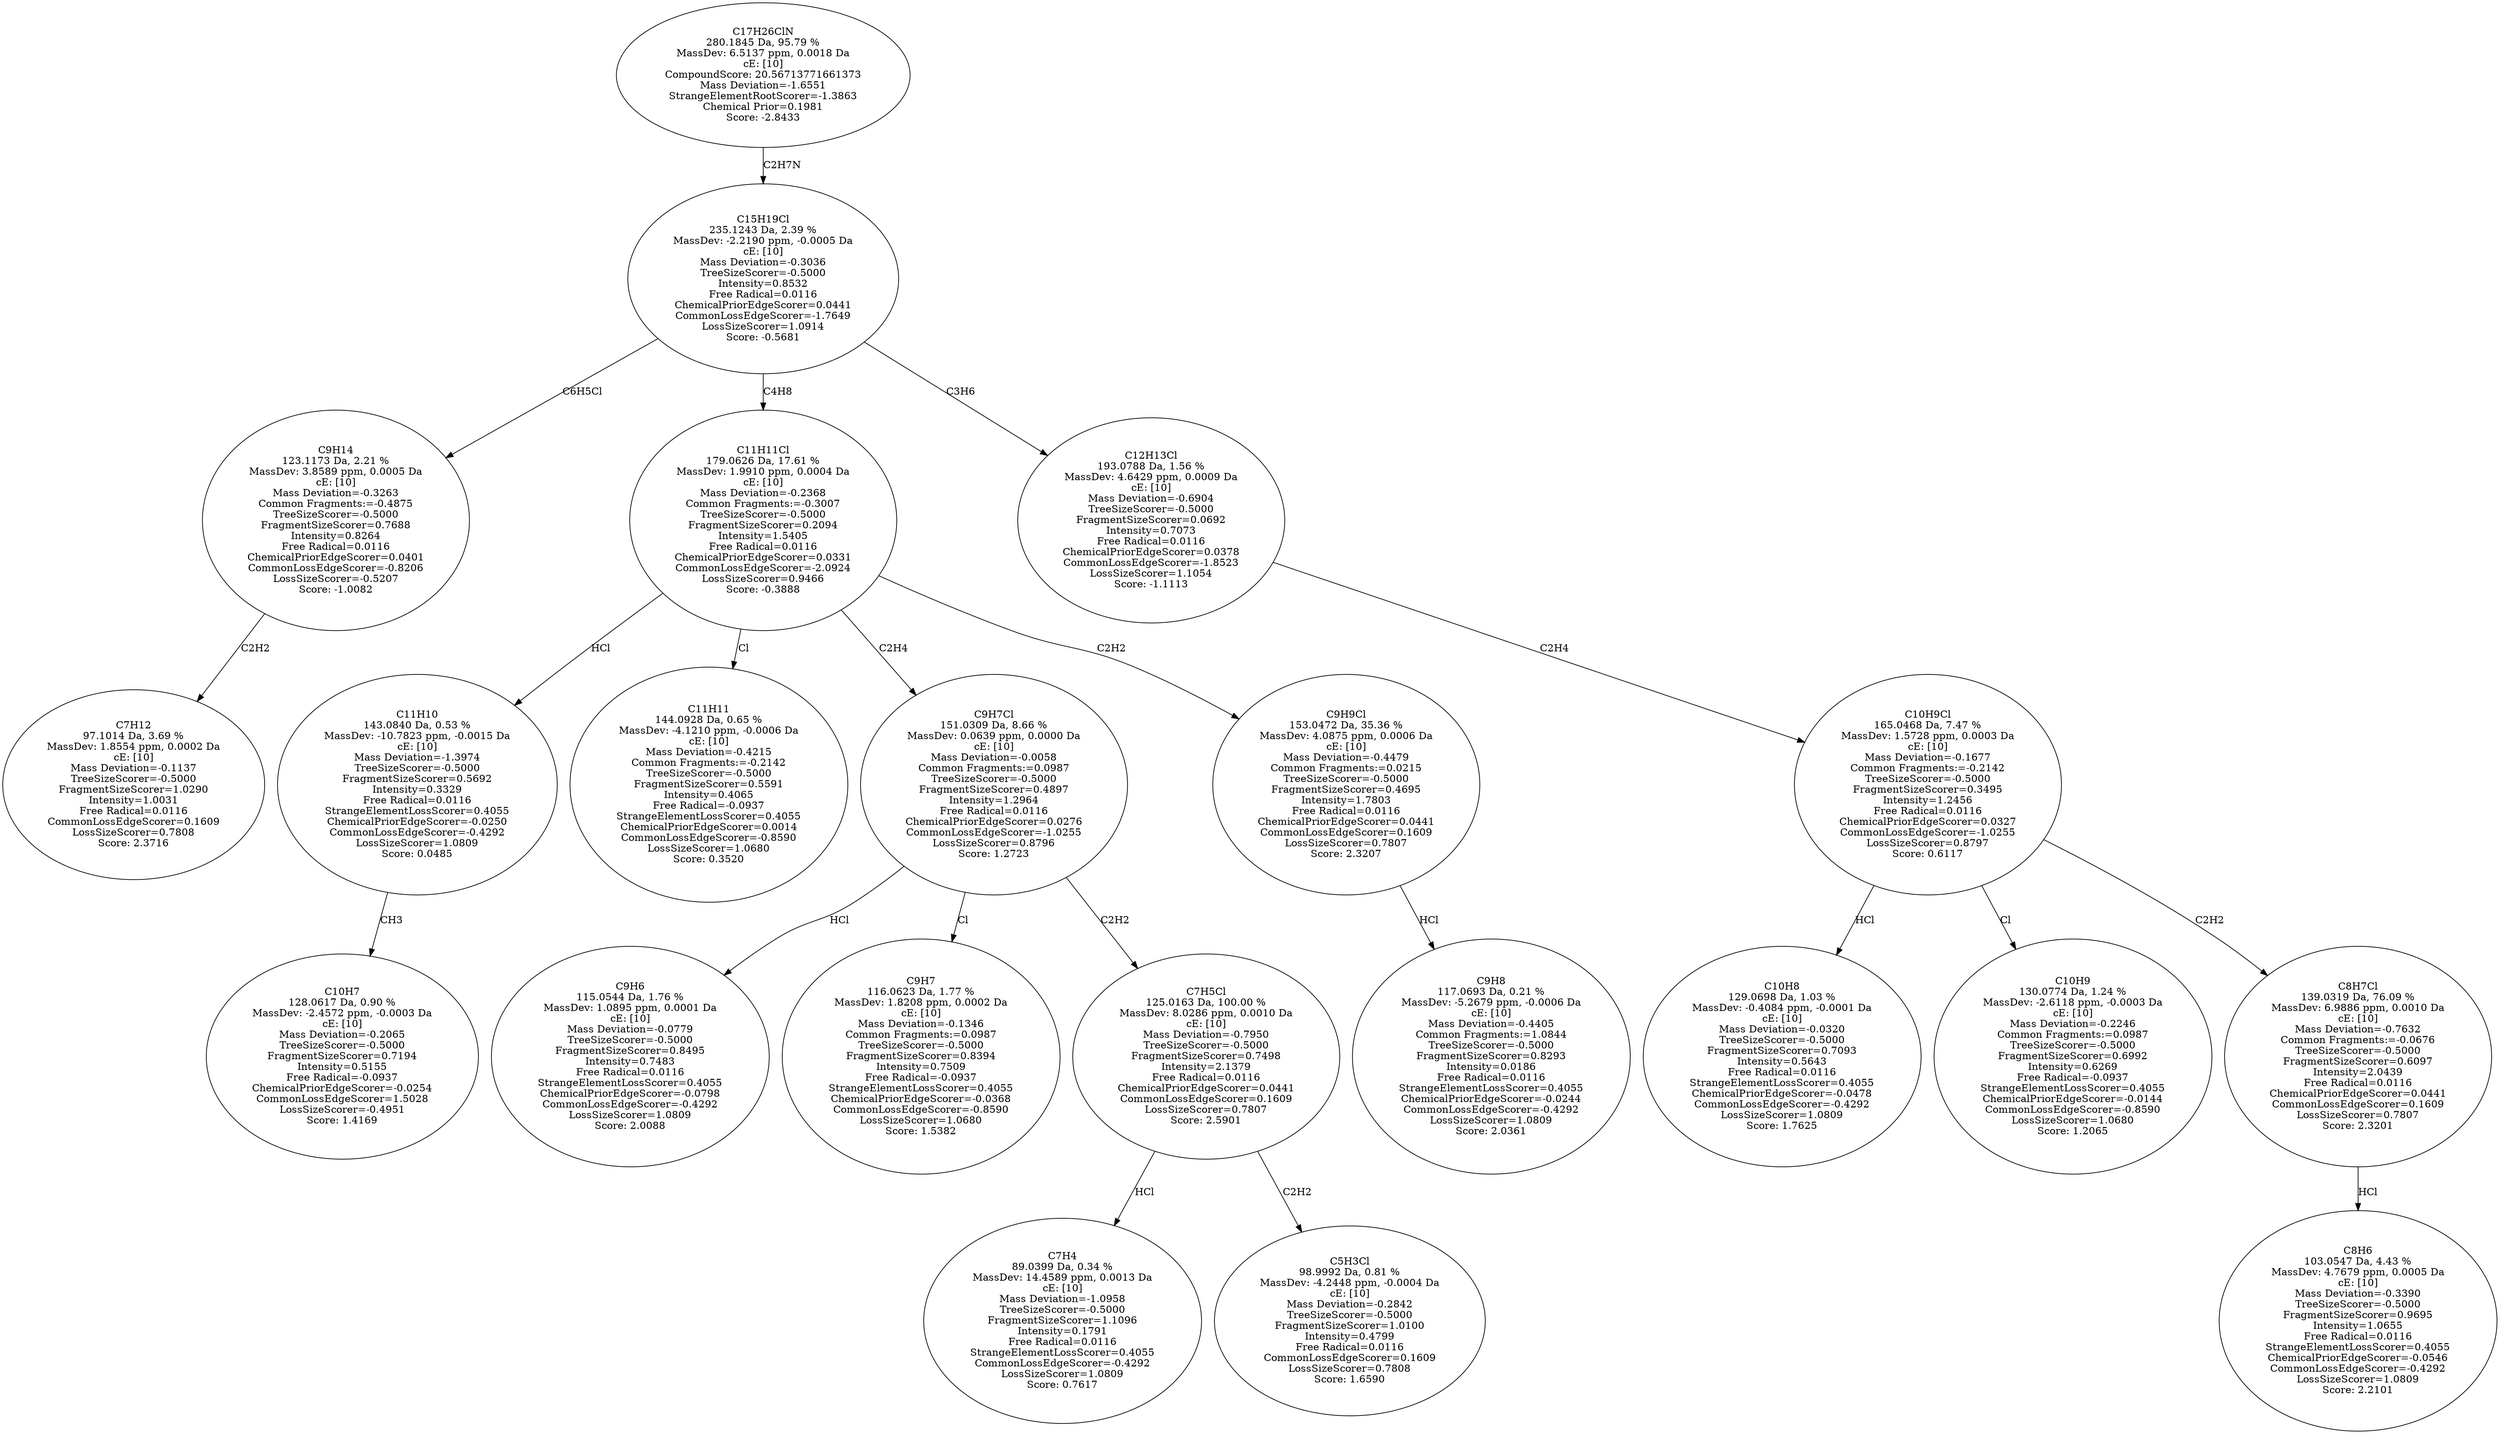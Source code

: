 strict digraph {
v1 [label="C7H12\n97.1014 Da, 3.69 %\nMassDev: 1.8554 ppm, 0.0002 Da\ncE: [10]\nMass Deviation=-0.1137\nTreeSizeScorer=-0.5000\nFragmentSizeScorer=1.0290\nIntensity=1.0031\nFree Radical=0.0116\nCommonLossEdgeScorer=0.1609\nLossSizeScorer=0.7808\nScore: 2.3716"];
v2 [label="C9H14\n123.1173 Da, 2.21 %\nMassDev: 3.8589 ppm, 0.0005 Da\ncE: [10]\nMass Deviation=-0.3263\nCommon Fragments:=-0.4875\nTreeSizeScorer=-0.5000\nFragmentSizeScorer=0.7688\nIntensity=0.8264\nFree Radical=0.0116\nChemicalPriorEdgeScorer=0.0401\nCommonLossEdgeScorer=-0.8206\nLossSizeScorer=-0.5207\nScore: -1.0082"];
v3 [label="C10H7\n128.0617 Da, 0.90 %\nMassDev: -2.4572 ppm, -0.0003 Da\ncE: [10]\nMass Deviation=-0.2065\nTreeSizeScorer=-0.5000\nFragmentSizeScorer=0.7194\nIntensity=0.5155\nFree Radical=-0.0937\nChemicalPriorEdgeScorer=-0.0254\nCommonLossEdgeScorer=1.5028\nLossSizeScorer=-0.4951\nScore: 1.4169"];
v4 [label="C11H10\n143.0840 Da, 0.53 %\nMassDev: -10.7823 ppm, -0.0015 Da\ncE: [10]\nMass Deviation=-1.3974\nTreeSizeScorer=-0.5000\nFragmentSizeScorer=0.5692\nIntensity=0.3329\nFree Radical=0.0116\nStrangeElementLossScorer=0.4055\nChemicalPriorEdgeScorer=-0.0250\nCommonLossEdgeScorer=-0.4292\nLossSizeScorer=1.0809\nScore: 0.0485"];
v5 [label="C11H11\n144.0928 Da, 0.65 %\nMassDev: -4.1210 ppm, -0.0006 Da\ncE: [10]\nMass Deviation=-0.4215\nCommon Fragments:=-0.2142\nTreeSizeScorer=-0.5000\nFragmentSizeScorer=0.5591\nIntensity=0.4065\nFree Radical=-0.0937\nStrangeElementLossScorer=0.4055\nChemicalPriorEdgeScorer=0.0014\nCommonLossEdgeScorer=-0.8590\nLossSizeScorer=1.0680\nScore: 0.3520"];
v6 [label="C9H6\n115.0544 Da, 1.76 %\nMassDev: 1.0895 ppm, 0.0001 Da\ncE: [10]\nMass Deviation=-0.0779\nTreeSizeScorer=-0.5000\nFragmentSizeScorer=0.8495\nIntensity=0.7483\nFree Radical=0.0116\nStrangeElementLossScorer=0.4055\nChemicalPriorEdgeScorer=-0.0798\nCommonLossEdgeScorer=-0.4292\nLossSizeScorer=1.0809\nScore: 2.0088"];
v7 [label="C9H7\n116.0623 Da, 1.77 %\nMassDev: 1.8208 ppm, 0.0002 Da\ncE: [10]\nMass Deviation=-0.1346\nCommon Fragments:=0.0987\nTreeSizeScorer=-0.5000\nFragmentSizeScorer=0.8394\nIntensity=0.7509\nFree Radical=-0.0937\nStrangeElementLossScorer=0.4055\nChemicalPriorEdgeScorer=-0.0368\nCommonLossEdgeScorer=-0.8590\nLossSizeScorer=1.0680\nScore: 1.5382"];
v8 [label="C7H4\n89.0399 Da, 0.34 %\nMassDev: 14.4589 ppm, 0.0013 Da\ncE: [10]\nMass Deviation=-1.0958\nTreeSizeScorer=-0.5000\nFragmentSizeScorer=1.1096\nIntensity=0.1791\nFree Radical=0.0116\nStrangeElementLossScorer=0.4055\nCommonLossEdgeScorer=-0.4292\nLossSizeScorer=1.0809\nScore: 0.7617"];
v9 [label="C5H3Cl\n98.9992 Da, 0.81 %\nMassDev: -4.2448 ppm, -0.0004 Da\ncE: [10]\nMass Deviation=-0.2842\nTreeSizeScorer=-0.5000\nFragmentSizeScorer=1.0100\nIntensity=0.4799\nFree Radical=0.0116\nCommonLossEdgeScorer=0.1609\nLossSizeScorer=0.7808\nScore: 1.6590"];
v10 [label="C7H5Cl\n125.0163 Da, 100.00 %\nMassDev: 8.0286 ppm, 0.0010 Da\ncE: [10]\nMass Deviation=-0.7950\nTreeSizeScorer=-0.5000\nFragmentSizeScorer=0.7498\nIntensity=2.1379\nFree Radical=0.0116\nChemicalPriorEdgeScorer=0.0441\nCommonLossEdgeScorer=0.1609\nLossSizeScorer=0.7807\nScore: 2.5901"];
v11 [label="C9H7Cl\n151.0309 Da, 8.66 %\nMassDev: 0.0639 ppm, 0.0000 Da\ncE: [10]\nMass Deviation=-0.0058\nCommon Fragments:=0.0987\nTreeSizeScorer=-0.5000\nFragmentSizeScorer=0.4897\nIntensity=1.2964\nFree Radical=0.0116\nChemicalPriorEdgeScorer=0.0276\nCommonLossEdgeScorer=-1.0255\nLossSizeScorer=0.8796\nScore: 1.2723"];
v12 [label="C9H8\n117.0693 Da, 0.21 %\nMassDev: -5.2679 ppm, -0.0006 Da\ncE: [10]\nMass Deviation=-0.4405\nCommon Fragments:=1.0844\nTreeSizeScorer=-0.5000\nFragmentSizeScorer=0.8293\nIntensity=0.0186\nFree Radical=0.0116\nStrangeElementLossScorer=0.4055\nChemicalPriorEdgeScorer=-0.0244\nCommonLossEdgeScorer=-0.4292\nLossSizeScorer=1.0809\nScore: 2.0361"];
v13 [label="C9H9Cl\n153.0472 Da, 35.36 %\nMassDev: 4.0875 ppm, 0.0006 Da\ncE: [10]\nMass Deviation=-0.4479\nCommon Fragments:=0.0215\nTreeSizeScorer=-0.5000\nFragmentSizeScorer=0.4695\nIntensity=1.7803\nFree Radical=0.0116\nChemicalPriorEdgeScorer=0.0441\nCommonLossEdgeScorer=0.1609\nLossSizeScorer=0.7807\nScore: 2.3207"];
v14 [label="C11H11Cl\n179.0626 Da, 17.61 %\nMassDev: 1.9910 ppm, 0.0004 Da\ncE: [10]\nMass Deviation=-0.2368\nCommon Fragments:=-0.3007\nTreeSizeScorer=-0.5000\nFragmentSizeScorer=0.2094\nIntensity=1.5405\nFree Radical=0.0116\nChemicalPriorEdgeScorer=0.0331\nCommonLossEdgeScorer=-2.0924\nLossSizeScorer=0.9466\nScore: -0.3888"];
v15 [label="C10H8\n129.0698 Da, 1.03 %\nMassDev: -0.4084 ppm, -0.0001 Da\ncE: [10]\nMass Deviation=-0.0320\nTreeSizeScorer=-0.5000\nFragmentSizeScorer=0.7093\nIntensity=0.5643\nFree Radical=0.0116\nStrangeElementLossScorer=0.4055\nChemicalPriorEdgeScorer=-0.0478\nCommonLossEdgeScorer=-0.4292\nLossSizeScorer=1.0809\nScore: 1.7625"];
v16 [label="C10H9\n130.0774 Da, 1.24 %\nMassDev: -2.6118 ppm, -0.0003 Da\ncE: [10]\nMass Deviation=-0.2246\nCommon Fragments:=0.0987\nTreeSizeScorer=-0.5000\nFragmentSizeScorer=0.6992\nIntensity=0.6269\nFree Radical=-0.0937\nStrangeElementLossScorer=0.4055\nChemicalPriorEdgeScorer=-0.0144\nCommonLossEdgeScorer=-0.8590\nLossSizeScorer=1.0680\nScore: 1.2065"];
v17 [label="C8H6\n103.0547 Da, 4.43 %\nMassDev: 4.7679 ppm, 0.0005 Da\ncE: [10]\nMass Deviation=-0.3390\nTreeSizeScorer=-0.5000\nFragmentSizeScorer=0.9695\nIntensity=1.0655\nFree Radical=0.0116\nStrangeElementLossScorer=0.4055\nChemicalPriorEdgeScorer=-0.0546\nCommonLossEdgeScorer=-0.4292\nLossSizeScorer=1.0809\nScore: 2.2101"];
v18 [label="C8H7Cl\n139.0319 Da, 76.09 %\nMassDev: 6.9886 ppm, 0.0010 Da\ncE: [10]\nMass Deviation=-0.7632\nCommon Fragments:=-0.0676\nTreeSizeScorer=-0.5000\nFragmentSizeScorer=0.6097\nIntensity=2.0439\nFree Radical=0.0116\nChemicalPriorEdgeScorer=0.0441\nCommonLossEdgeScorer=0.1609\nLossSizeScorer=0.7807\nScore: 2.3201"];
v19 [label="C10H9Cl\n165.0468 Da, 7.47 %\nMassDev: 1.5728 ppm, 0.0003 Da\ncE: [10]\nMass Deviation=-0.1677\nCommon Fragments:=-0.2142\nTreeSizeScorer=-0.5000\nFragmentSizeScorer=0.3495\nIntensity=1.2456\nFree Radical=0.0116\nChemicalPriorEdgeScorer=0.0327\nCommonLossEdgeScorer=-1.0255\nLossSizeScorer=0.8797\nScore: 0.6117"];
v20 [label="C12H13Cl\n193.0788 Da, 1.56 %\nMassDev: 4.6429 ppm, 0.0009 Da\ncE: [10]\nMass Deviation=-0.6904\nTreeSizeScorer=-0.5000\nFragmentSizeScorer=0.0692\nIntensity=0.7073\nFree Radical=0.0116\nChemicalPriorEdgeScorer=0.0378\nCommonLossEdgeScorer=-1.8523\nLossSizeScorer=1.1054\nScore: -1.1113"];
v21 [label="C15H19Cl\n235.1243 Da, 2.39 %\nMassDev: -2.2190 ppm, -0.0005 Da\ncE: [10]\nMass Deviation=-0.3036\nTreeSizeScorer=-0.5000\nIntensity=0.8532\nFree Radical=0.0116\nChemicalPriorEdgeScorer=0.0441\nCommonLossEdgeScorer=-1.7649\nLossSizeScorer=1.0914\nScore: -0.5681"];
v22 [label="C17H26ClN\n280.1845 Da, 95.79 %\nMassDev: 6.5137 ppm, 0.0018 Da\ncE: [10]\nCompoundScore: 20.56713771661373\nMass Deviation=-1.6551\nStrangeElementRootScorer=-1.3863\nChemical Prior=0.1981\nScore: -2.8433"];
v2 -> v1 [label="C2H2"];
v21 -> v2 [label="C6H5Cl"];
v4 -> v3 [label="CH3"];
v14 -> v4 [label="HCl"];
v14 -> v5 [label="Cl"];
v11 -> v6 [label="HCl"];
v11 -> v7 [label="Cl"];
v10 -> v8 [label="HCl"];
v10 -> v9 [label="C2H2"];
v11 -> v10 [label="C2H2"];
v14 -> v11 [label="C2H4"];
v13 -> v12 [label="HCl"];
v14 -> v13 [label="C2H2"];
v21 -> v14 [label="C4H8"];
v19 -> v15 [label="HCl"];
v19 -> v16 [label="Cl"];
v18 -> v17 [label="HCl"];
v19 -> v18 [label="C2H2"];
v20 -> v19 [label="C2H4"];
v21 -> v20 [label="C3H6"];
v22 -> v21 [label="C2H7N"];
}